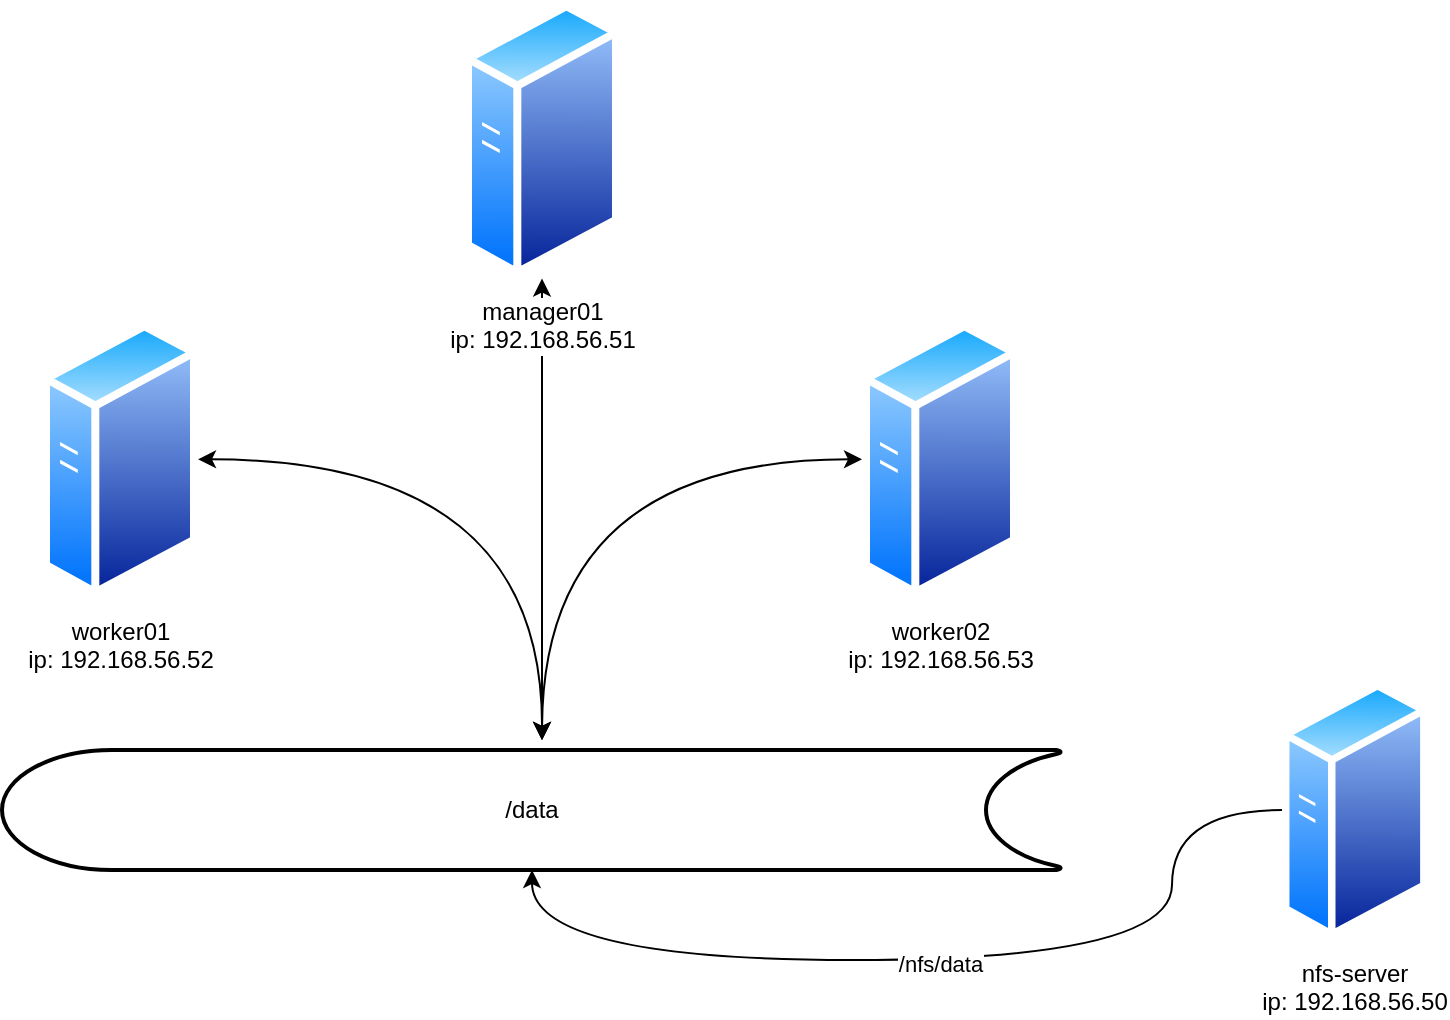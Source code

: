 <mxfile>
    <diagram id="NHG_1yHXXNL5LPpXFIM6" name="Page-1">
        <mxGraphModel dx="576" dy="452" grid="1" gridSize="10" guides="1" tooltips="1" connect="1" arrows="1" fold="1" page="1" pageScale="1" pageWidth="1100" pageHeight="850" background="#ffffff" math="0" shadow="0">
            <root>
                <mxCell id="0"/>
                <mxCell id="1" parent="0"/>
                <mxCell id="9" style="edgeStyle=orthogonalEdgeStyle;curved=1;html=1;startArrow=classic;startFill=1;strokeColor=#000000;" parent="1" source="2" edge="1">
                    <mxGeometry relative="1" as="geometry">
                        <mxPoint x="540" y="430" as="targetPoint"/>
                    </mxGeometry>
                </mxCell>
                <mxCell id="2" value="manager01&lt;br&gt;ip: 192.168.56.51" style="aspect=fixed;perimeter=ellipsePerimeter;html=1;align=center;shadow=0;dashed=0;spacingTop=3;image;image=img/lib/active_directory/generic_server.svg;" parent="1" vertex="1">
                    <mxGeometry x="501" y="60" width="78" height="139.29" as="geometry"/>
                </mxCell>
                <mxCell id="7" style="edgeStyle=orthogonalEdgeStyle;html=1;curved=1;startArrow=classic;startFill=1;strokeColor=#000000;" parent="1" source="3" edge="1">
                    <mxGeometry relative="1" as="geometry">
                        <mxPoint x="540" y="430" as="targetPoint"/>
                    </mxGeometry>
                </mxCell>
                <mxCell id="3" value="worker01&lt;br&gt;ip: 192.168.56.52" style="aspect=fixed;perimeter=ellipsePerimeter;html=1;align=center;shadow=0;dashed=0;spacingTop=3;image;image=img/lib/active_directory/generic_server.svg;" parent="1" vertex="1">
                    <mxGeometry x="290" y="220" width="78" height="139.29" as="geometry"/>
                </mxCell>
                <mxCell id="8" style="edgeStyle=orthogonalEdgeStyle;curved=1;html=1;startArrow=classic;startFill=1;fillColor=#a20025;strokeColor=#000000;" parent="1" source="4" edge="1">
                    <mxGeometry relative="1" as="geometry">
                        <mxPoint x="540" y="430" as="targetPoint"/>
                    </mxGeometry>
                </mxCell>
                <mxCell id="4" value="worker02&lt;br&gt;ip: 192.168.56.53" style="aspect=fixed;perimeter=ellipsePerimeter;html=1;align=center;shadow=0;dashed=0;spacingTop=3;image;image=img/lib/active_directory/generic_server.svg;" parent="1" vertex="1">
                    <mxGeometry x="700" y="220" width="78" height="139.29" as="geometry"/>
                </mxCell>
                <mxCell id="10" style="edgeStyle=orthogonalEdgeStyle;curved=1;html=1;entryX=0.5;entryY=1;entryDx=0;entryDy=0;entryPerimeter=0;startArrow=none;startFill=0;strokeColor=#000000;" parent="1" source="5" target="6" edge="1">
                    <mxGeometry relative="1" as="geometry"/>
                </mxCell>
                <mxCell id="11" value="/nfs/data" style="edgeLabel;html=1;align=center;verticalAlign=middle;resizable=0;points=[];" parent="10" vertex="1" connectable="0">
                    <mxGeometry x="-0.006" y="2" relative="1" as="geometry">
                        <mxPoint as="offset"/>
                    </mxGeometry>
                </mxCell>
                <mxCell id="5" value="nfs-server&lt;br&gt;ip: 192.168.56.50" style="aspect=fixed;perimeter=ellipsePerimeter;html=1;align=center;shadow=0;dashed=0;spacingTop=3;image;image=img/lib/active_directory/generic_server.svg;" parent="1" vertex="1">
                    <mxGeometry x="910" y="400" width="72.8" height="130" as="geometry"/>
                </mxCell>
                <mxCell id="6" value="/data" style="strokeWidth=2;html=1;shape=mxgraph.flowchart.stored_data;whiteSpace=wrap;strokeColor=#000000;" parent="1" vertex="1">
                    <mxGeometry x="270" y="435" width="530" height="60" as="geometry"/>
                </mxCell>
            </root>
        </mxGraphModel>
    </diagram>
</mxfile>